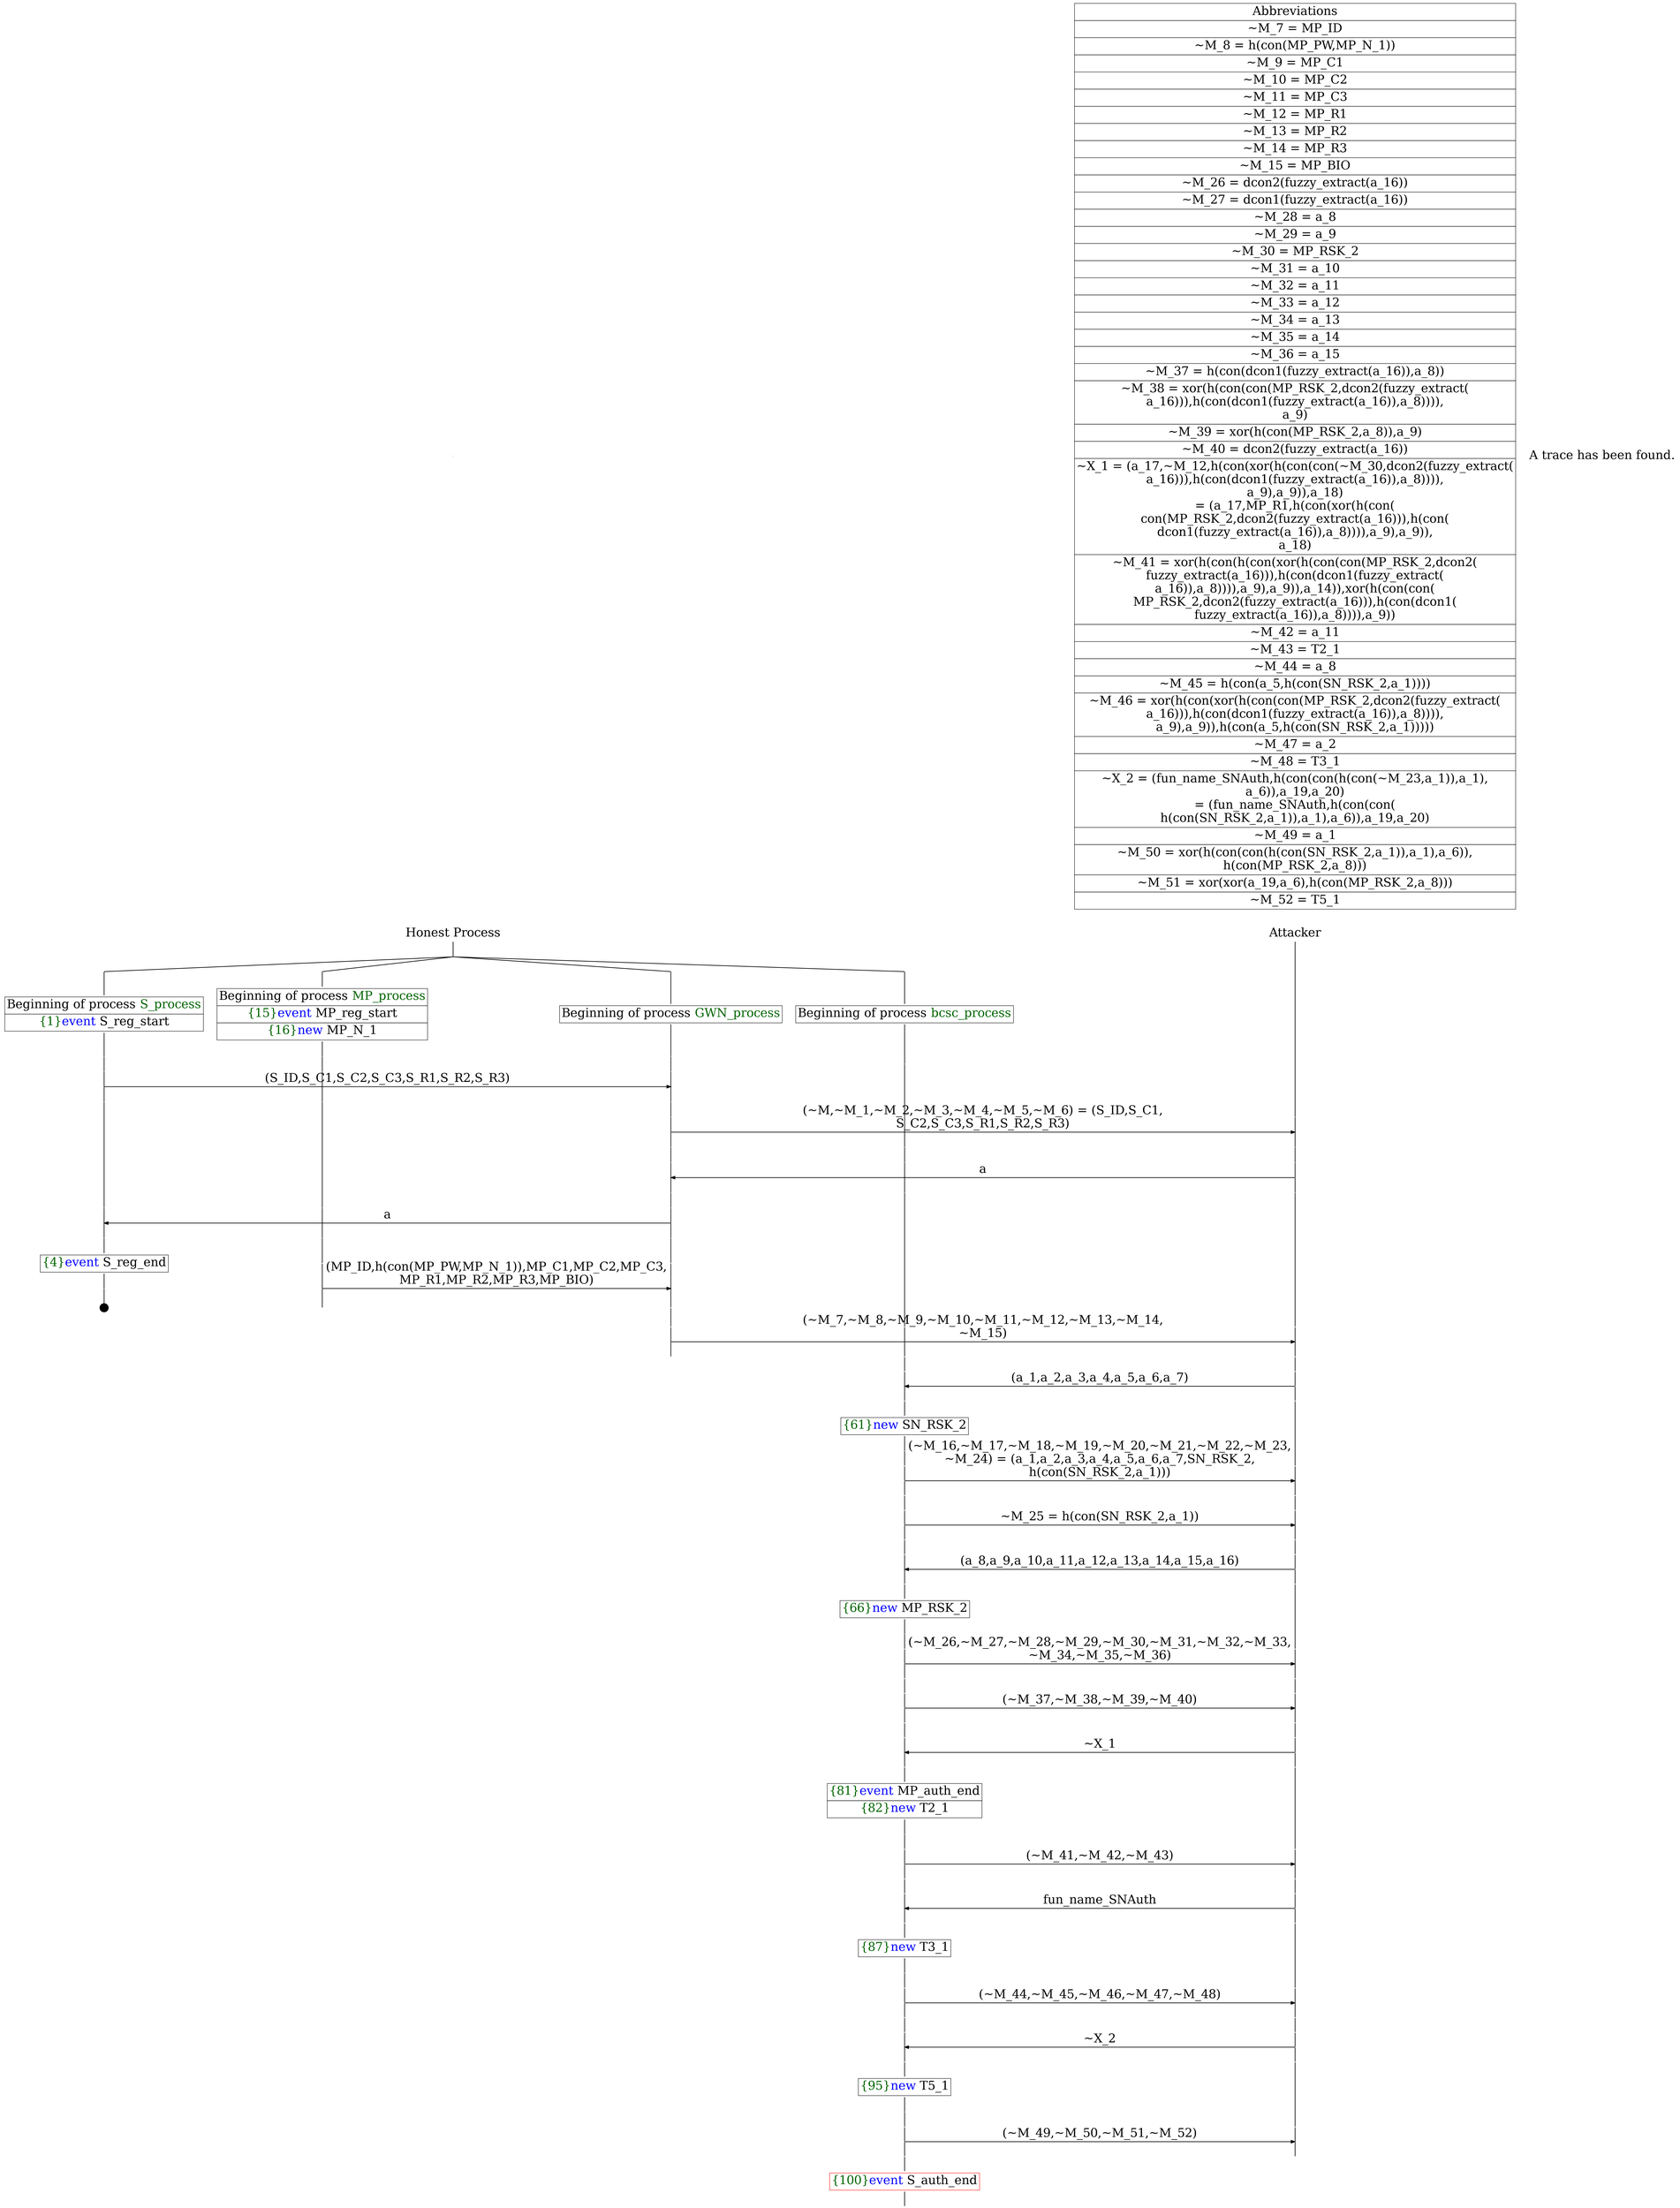 digraph {
graph [ordering = out]
edge [arrowhead = none, penwidth = 1.6, fontsize = 30]
node [shape = point, width = 0, height = 0, fontsize = 30]
Trace<br/>
[label = <A trace has been found.<br/>
>, shape = plaintext]
P0__0 [label = "Honest Process", shape = plaintext]
P__0 [label = "Attacker", shape = plaintext]
Trace -> P0__0 [label = "", style = invisible, weight = 100]{rank = same; P0__0 P__0}
P0__0 -> P0__1 [label = <>, weight = 100]
/*RPar */
P0__1 -> P0_3__1 [label = <>]
P0__1 -> P0_2__1 [label = <>]
P0__1 -> P0_1__1 [label = <>]
P0__1 -> P0_0__1 [label = <>]
P0__1 [label = "", fixedsize = false, width = 0, height = 0, shape = none]
{rank = same; P0_0__1 P0_1__1 P0_2__1 P0_3__1}
P0_0__1 -> P0_0__2 [label = <>, weight = 100]
P0_0__2 [shape = plaintext, label = <<TABLE BORDER="0" CELLBORDER="1" CELLSPACING="0" CELLPADDING="4"> <TR><TD>Beginning of process <FONT COLOR="darkgreen">bcsc_process</FONT></TD></TR></TABLE>>]
P0_0__2 -> P0_0__3 [label = <>, weight = 100]
P0_1__1 -> P0_1__2 [label = <>, weight = 100]
P0_1__2 [shape = plaintext, label = <<TABLE BORDER="0" CELLBORDER="1" CELLSPACING="0" CELLPADDING="4"> <TR><TD>Beginning of process <FONT COLOR="darkgreen">GWN_process</FONT></TD></TR></TABLE>>]
P0_1__2 -> P0_1__3 [label = <>, weight = 100]
P0_2__1 -> P0_2__2 [label = <>, weight = 100]
P0_2__2 [shape = plaintext, label = <<TABLE BORDER="0" CELLBORDER="1" CELLSPACING="0" CELLPADDING="4"> <TR><TD>Beginning of process <FONT COLOR="darkgreen">MP_process</FONT></TD></TR><TR><TD><FONT COLOR="darkgreen">{15}</FONT><FONT COLOR="blue">event</FONT> MP_reg_start</TD></TR><TR><TD><FONT COLOR="darkgreen">{16}</FONT><FONT COLOR="blue">new </FONT>MP_N_1</TD></TR></TABLE>>]
P0_2__2 -> P0_2__3 [label = <>, weight = 100]
P0_3__1 -> P0_3__2 [label = <>, weight = 100]
P0_3__2 [shape = plaintext, label = <<TABLE BORDER="0" CELLBORDER="1" CELLSPACING="0" CELLPADDING="4"> <TR><TD>Beginning of process <FONT COLOR="darkgreen">S_process</FONT></TD></TR><TR><TD><FONT COLOR="darkgreen">{1}</FONT><FONT COLOR="blue">event</FONT> S_reg_start</TD></TR></TABLE>>]
P0_3__2 -> P0_3__3 [label = <>, weight = 100]
P0_3__3 -> P0_3__4 [label = <>, weight = 100]
P0_2__3 -> P0_2__4 [label = <>, weight = 100]
P0_1__3 -> P0_1__4 [label = <>, weight = 100]
{rank = same; P0_1__4 P0_2__4 P0_3__4}
P0_3__4 -> P0_3__5 [label = <>, weight = 100]
P0_1__4 -> P0_1__5 [label = <>, weight = 100]
{rank = same; P0_1__5 P0_3__5}
P0_3__5 -> P0_1__5 [label = <(S_ID,S_C1,S_C2,S_C3,S_R1,S_R2,S_R3)>, arrowhead = normal]
P0_3__5 -> P0_3__6 [label = <>, weight = 100]
P0_2__4 -> P0_2__5 [label = <>, weight = 100]
P0_1__5 -> P0_1__6 [label = <>, weight = 100]
{rank = same; P0_1__6 P0_2__5 P0_3__6}
P0_1__6 -> P0_1__7 [label = <>, weight = 100]
P0_0__3 -> P0_0__4 [label = <>, weight = 100]
P__0 -> P__1 [label = <>, weight = 100]
{rank = same; P__1 P0_0__4 P0_1__7}
P0_1__7 -> P0_1__8 [label = <>, weight = 100]
P__1 -> P__2 [label = <>, weight = 100]
{rank = same; P__2 P0_1__8}
P0_1__8 -> P__2 [label = <(~M,~M_1,~M_2,~M_3,~M_4,~M_5,~M_6) = (S_ID,S_C1,<br/>
S_C2,S_C3,S_R1,S_R2,S_R3)>, arrowhead = normal]
P0_1__8 -> P0_1__9 [label = <>, weight = 100]
P0_0__4 -> P0_0__5 [label = <>, weight = 100]
P__2 -> P__3 [label = <>, weight = 100]
{rank = same; P__3 P0_0__5 P0_1__9}
P0_1__9 -> P0_1__10 [label = <>, weight = 100]
P0_0__5 -> P0_0__6 [label = <>, weight = 100]
P__3 -> P__4 [label = <>, weight = 100]
{rank = same; P__4 P0_0__6 P0_1__10}
P0_1__10 -> P0_1__11 [label = <>, weight = 100]
P__4 -> P__5 [label = <>, weight = 100]
{rank = same; P__5 P0_1__11}
P0_1__11 -> P__5 [label = <a>, dir = back, arrowhead = normal]
P0_1__11 -> P0_1__12 [label = <>, weight = 100]
P0_0__6 -> P0_0__7 [label = <>, weight = 100]
P__5 -> P__6 [label = <>, weight = 100]
{rank = same; P__6 P0_0__7 P0_1__12}
P0_3__6 -> P0_3__7 [label = <>, weight = 100]
P0_2__5 -> P0_2__6 [label = <>, weight = 100]
P0_1__12 -> P0_1__13 [label = <>, weight = 100]
{rank = same; P0_1__13 P0_2__6 P0_3__7}
P0_3__7 -> P0_3__8 [label = <>, weight = 100]
P0_1__13 -> P0_1__14 [label = <>, weight = 100]
{rank = same; P0_1__14 P0_3__8}
P0_3__8 -> P0_1__14 [label = <a>, dir = back, arrowhead = normal]
P0_3__8 -> P0_3__9 [label = <>, weight = 100]
P0_2__6 -> P0_2__7 [label = <>, weight = 100]
P0_1__14 -> P0_1__15 [label = <>, weight = 100]
{rank = same; P0_1__15 P0_2__7 P0_3__9}
P0_3__9 -> P0_3__10 [label = <>, weight = 100]
P0_3__10 [shape = plaintext, label = <<TABLE BORDER="0" CELLBORDER="1" CELLSPACING="0" CELLPADDING="4"> <TR><TD><FONT COLOR="darkgreen">{4}</FONT><FONT COLOR="blue">event</FONT> S_reg_end</TD></TR></TABLE>>]
P0_3__10 -> P0_3__11 [label = <>, weight = 100]
P0_3__12 [label = "", width = 0.3, height = 0.3]
P0_3__11 -> P0_3__12 [label = <>, weight = 100]
P0_2__7 -> P0_2__8 [label = <>, weight = 100]
P0_1__15 -> P0_1__16 [label = <>, weight = 100]
{rank = same; P0_1__16 P0_2__8}
P0_2__8 -> P0_2__9 [label = <>, weight = 100]
P0_1__16 -> P0_1__17 [label = <>, weight = 100]
{rank = same; P0_1__17 P0_2__9}
P0_2__9 -> P0_1__17 [label = <(MP_ID,h(con(MP_PW,MP_N_1)),MP_C1,MP_C2,MP_C3,<br/>
MP_R1,MP_R2,MP_R3,MP_BIO)>, arrowhead = normal]
P0_2__9 -> P0_2__10 [label = <>, weight = 100]
P0_1__17 -> P0_1__18 [label = <>, weight = 100]
{rank = same; P0_1__18 P0_2__10}
P0_1__18 -> P0_1__19 [label = <>, weight = 100]
P0_0__7 -> P0_0__8 [label = <>, weight = 100]
P__6 -> P__7 [label = <>, weight = 100]
{rank = same; P__7 P0_0__8 P0_1__19}
P0_1__19 -> P0_1__20 [label = <>, weight = 100]
P__7 -> P__8 [label = <>, weight = 100]
{rank = same; P__8 P0_1__20}
P0_1__20 -> P__8 [label = <(~M_7,~M_8,~M_9,~M_10,~M_11,~M_12,~M_13,~M_14,<br/>
~M_15)>, arrowhead = normal]
P0_1__20 -> P0_1__21 [label = <>, weight = 100]
P0_0__8 -> P0_0__9 [label = <>, weight = 100]
P__8 -> P__9 [label = <>, weight = 100]
{rank = same; P__9 P0_0__9 P0_1__21}
P0_0__9 -> P0_0__10 [label = <>, weight = 100]
P__9 -> P__10 [label = <>, weight = 100]
{rank = same; P__10 P0_0__10}
P0_0__10 -> P0_0__11 [label = <>, weight = 100]
P__10 -> P__11 [label = <>, weight = 100]
{rank = same; P__11 P0_0__11}
P0_0__11 -> P__11 [label = <(a_1,a_2,a_3,a_4,a_5,a_6,a_7)>, dir = back, arrowhead = normal]
P0_0__11 -> P0_0__12 [label = <>, weight = 100]
P__11 -> P__12 [label = <>, weight = 100]
{rank = same; P__12 P0_0__12}
P0_0__12 -> P0_0__13 [label = <>, weight = 100]
P0_0__13 [shape = plaintext, label = <<TABLE BORDER="0" CELLBORDER="1" CELLSPACING="0" CELLPADDING="4"> <TR><TD><FONT COLOR="darkgreen">{61}</FONT><FONT COLOR="blue">new </FONT>SN_RSK_2</TD></TR></TABLE>>]
P0_0__13 -> P0_0__14 [label = <>, weight = 100]
P0_0__14 -> P0_0__15 [label = <>, weight = 100]
P__12 -> P__13 [label = <>, weight = 100]
{rank = same; P__13 P0_0__15}
P0_0__15 -> P0_0__16 [label = <>, weight = 100]
P__13 -> P__14 [label = <>, weight = 100]
{rank = same; P__14 P0_0__16}
P0_0__16 -> P__14 [label = <(~M_16,~M_17,~M_18,~M_19,~M_20,~M_21,~M_22,~M_23,<br/>
~M_24) = (a_1,a_2,a_3,a_4,a_5,a_6,a_7,SN_RSK_2,<br/>
h(con(SN_RSK_2,a_1)))>, arrowhead = normal]
P0_0__16 -> P0_0__17 [label = <>, weight = 100]
P__14 -> P__15 [label = <>, weight = 100]
{rank = same; P__15 P0_0__17}
P0_0__17 -> P0_0__18 [label = <>, weight = 100]
P__15 -> P__16 [label = <>, weight = 100]
{rank = same; P__16 P0_0__18}
P0_0__18 -> P0_0__19 [label = <>, weight = 100]
P__16 -> P__17 [label = <>, weight = 100]
{rank = same; P__17 P0_0__19}
P0_0__19 -> P__17 [label = <~M_25 = h(con(SN_RSK_2,a_1))>, arrowhead = normal]
P0_0__19 -> P0_0__20 [label = <>, weight = 100]
P__17 -> P__18 [label = <>, weight = 100]
{rank = same; P__18 P0_0__20}
P0_0__20 -> P0_0__21 [label = <>, weight = 100]
P__18 -> P__19 [label = <>, weight = 100]
{rank = same; P__19 P0_0__21}
P0_0__21 -> P0_0__22 [label = <>, weight = 100]
P__19 -> P__20 [label = <>, weight = 100]
{rank = same; P__20 P0_0__22}
P0_0__22 -> P__20 [label = <(a_8,a_9,a_10,a_11,a_12,a_13,a_14,a_15,a_16)>, dir = back, arrowhead = normal]
P0_0__22 -> P0_0__23 [label = <>, weight = 100]
P__20 -> P__21 [label = <>, weight = 100]
{rank = same; P__21 P0_0__23}
P0_0__23 -> P0_0__24 [label = <>, weight = 100]
P0_0__24 [shape = plaintext, label = <<TABLE BORDER="0" CELLBORDER="1" CELLSPACING="0" CELLPADDING="4"> <TR><TD><FONT COLOR="darkgreen">{66}</FONT><FONT COLOR="blue">new </FONT>MP_RSK_2</TD></TR></TABLE>>]
P0_0__24 -> P0_0__25 [label = <>, weight = 100]
P0_0__25 -> P0_0__26 [label = <>, weight = 100]
P__21 -> P__22 [label = <>, weight = 100]
{rank = same; P__22 P0_0__26}
P0_0__26 -> P0_0__27 [label = <>, weight = 100]
P__22 -> P__23 [label = <>, weight = 100]
{rank = same; P__23 P0_0__27}
P0_0__27 -> P__23 [label = <(~M_26,~M_27,~M_28,~M_29,~M_30,~M_31,~M_32,~M_33,<br/>
~M_34,~M_35,~M_36)>, arrowhead = normal]
P0_0__27 -> P0_0__28 [label = <>, weight = 100]
P__23 -> P__24 [label = <>, weight = 100]
{rank = same; P__24 P0_0__28}
P0_0__28 -> P0_0__29 [label = <>, weight = 100]
P__24 -> P__25 [label = <>, weight = 100]
{rank = same; P__25 P0_0__29}
P0_0__29 -> P0_0__30 [label = <>, weight = 100]
P__25 -> P__26 [label = <>, weight = 100]
{rank = same; P__26 P0_0__30}
P0_0__30 -> P__26 [label = <(~M_37,~M_38,~M_39,~M_40)>, arrowhead = normal]
P0_0__30 -> P0_0__31 [label = <>, weight = 100]
P__26 -> P__27 [label = <>, weight = 100]
{rank = same; P__27 P0_0__31}
P0_0__31 -> P0_0__32 [label = <>, weight = 100]
P__27 -> P__28 [label = <>, weight = 100]
{rank = same; P__28 P0_0__32}
P0_0__32 -> P0_0__33 [label = <>, weight = 100]
P__28 -> P__29 [label = <>, weight = 100]
{rank = same; P__29 P0_0__33}
P0_0__33 -> P__29 [label = <~X_1>, dir = back, arrowhead = normal]
P0_0__33 -> P0_0__34 [label = <>, weight = 100]
P__29 -> P__30 [label = <>, weight = 100]
{rank = same; P__30 P0_0__34}
P0_0__34 -> P0_0__35 [label = <>, weight = 100]
P0_0__35 [shape = plaintext, label = <<TABLE BORDER="0" CELLBORDER="1" CELLSPACING="0" CELLPADDING="4"> <TR><TD><FONT COLOR="darkgreen">{81}</FONT><FONT COLOR="blue">event</FONT> MP_auth_end</TD></TR><TR><TD><FONT COLOR="darkgreen">{82}</FONT><FONT COLOR="blue">new </FONT>T2_1</TD></TR></TABLE>>]
P0_0__35 -> P0_0__36 [label = <>, weight = 100]
P0_0__36 -> P0_0__37 [label = <>, weight = 100]
P__30 -> P__31 [label = <>, weight = 100]
{rank = same; P__31 P0_0__37}
P0_0__37 -> P0_0__38 [label = <>, weight = 100]
P__31 -> P__32 [label = <>, weight = 100]
{rank = same; P__32 P0_0__38}
P0_0__38 -> P__32 [label = <(~M_41,~M_42,~M_43)>, arrowhead = normal]
P0_0__38 -> P0_0__39 [label = <>, weight = 100]
P__32 -> P__33 [label = <>, weight = 100]
{rank = same; P__33 P0_0__39}
P0_0__39 -> P0_0__40 [label = <>, weight = 100]
P__33 -> P__34 [label = <>, weight = 100]
{rank = same; P__34 P0_0__40}
P0_0__40 -> P0_0__41 [label = <>, weight = 100]
P__34 -> P__35 [label = <>, weight = 100]
{rank = same; P__35 P0_0__41}
P0_0__41 -> P__35 [label = <fun_name_SNAuth>, dir = back, arrowhead = normal]
P0_0__41 -> P0_0__42 [label = <>, weight = 100]
P__35 -> P__36 [label = <>, weight = 100]
{rank = same; P__36 P0_0__42}
P0_0__42 -> P0_0__43 [label = <>, weight = 100]
P0_0__43 [shape = plaintext, label = <<TABLE BORDER="0" CELLBORDER="1" CELLSPACING="0" CELLPADDING="4"> <TR><TD><FONT COLOR="darkgreen">{87}</FONT><FONT COLOR="blue">new </FONT>T3_1</TD></TR></TABLE>>]
P0_0__43 -> P0_0__44 [label = <>, weight = 100]
P0_0__44 -> P0_0__45 [label = <>, weight = 100]
P__36 -> P__37 [label = <>, weight = 100]
{rank = same; P__37 P0_0__45}
P0_0__45 -> P0_0__46 [label = <>, weight = 100]
P__37 -> P__38 [label = <>, weight = 100]
{rank = same; P__38 P0_0__46}
P0_0__46 -> P__38 [label = <(~M_44,~M_45,~M_46,~M_47,~M_48)>, arrowhead = normal]
P0_0__46 -> P0_0__47 [label = <>, weight = 100]
P__38 -> P__39 [label = <>, weight = 100]
{rank = same; P__39 P0_0__47}
P0_0__47 -> P0_0__48 [label = <>, weight = 100]
P__39 -> P__40 [label = <>, weight = 100]
{rank = same; P__40 P0_0__48}
P0_0__48 -> P0_0__49 [label = <>, weight = 100]
P__40 -> P__41 [label = <>, weight = 100]
{rank = same; P__41 P0_0__49}
P0_0__49 -> P__41 [label = <~X_2>, dir = back, arrowhead = normal]
P0_0__49 -> P0_0__50 [label = <>, weight = 100]
P__41 -> P__42 [label = <>, weight = 100]
{rank = same; P__42 P0_0__50}
P0_0__50 -> P0_0__51 [label = <>, weight = 100]
P0_0__51 [shape = plaintext, label = <<TABLE BORDER="0" CELLBORDER="1" CELLSPACING="0" CELLPADDING="4"> <TR><TD><FONT COLOR="darkgreen">{95}</FONT><FONT COLOR="blue">new </FONT>T5_1</TD></TR></TABLE>>]
P0_0__51 -> P0_0__52 [label = <>, weight = 100]
P0_0__52 -> P0_0__53 [label = <>, weight = 100]
P__42 -> P__43 [label = <>, weight = 100]
{rank = same; P__43 P0_0__53}
P0_0__53 -> P0_0__54 [label = <>, weight = 100]
P__43 -> P__44 [label = <>, weight = 100]
{rank = same; P__44 P0_0__54}
P0_0__54 -> P__44 [label = <(~M_49,~M_50,~M_51,~M_52)>, arrowhead = normal]
P0_0__54 -> P0_0__55 [label = <>, weight = 100]
P__44 -> P__45 [label = <>, weight = 100]
{rank = same; P__45 P0_0__55}
P0_0__55 -> P0_0__56 [label = <>, weight = 100]
P0_0__56 [color = red, shape = plaintext, label = <<TABLE BORDER="0" CELLBORDER="1" CELLSPACING="0" CELLPADDING="4"> <TR><TD><FONT COLOR="darkgreen">{100}</FONT><FONT COLOR="blue">event</FONT> S_auth_end</TD></TR></TABLE>>]
P0_0__56 -> P0_0__57 [label = <>, weight = 100]
Abbrev [shape = plaintext, label = <<TABLE BORDER="0" CELLBORDER="1" CELLSPACING="0" CELLPADDING="4"><TR> <TD> Abbreviations </TD></TR><TR><TD>~M_7 = MP_ID</TD></TR><TR><TD>~M_8 = h(con(MP_PW,MP_N_1))</TD></TR><TR><TD>~M_9 = MP_C1</TD></TR><TR><TD>~M_10 = MP_C2</TD></TR><TR><TD>~M_11 = MP_C3</TD></TR><TR><TD>~M_12 = MP_R1</TD></TR><TR><TD>~M_13 = MP_R2</TD></TR><TR><TD>~M_14 = MP_R3</TD></TR><TR><TD>~M_15 = MP_BIO</TD></TR><TR><TD>~M_26 = dcon2(fuzzy_extract(a_16))</TD></TR><TR><TD>~M_27 = dcon1(fuzzy_extract(a_16))</TD></TR><TR><TD>~M_28 = a_8</TD></TR><TR><TD>~M_29 = a_9</TD></TR><TR><TD>~M_30 = MP_RSK_2</TD></TR><TR><TD>~M_31 = a_10</TD></TR><TR><TD>~M_32 = a_11</TD></TR><TR><TD>~M_33 = a_12</TD></TR><TR><TD>~M_34 = a_13</TD></TR><TR><TD>~M_35 = a_14</TD></TR><TR><TD>~M_36 = a_15</TD></TR><TR><TD>~M_37 = h(con(dcon1(fuzzy_extract(a_16)),a_8))</TD></TR><TR><TD>~M_38 = xor(h(con(con(MP_RSK_2,dcon2(fuzzy_extract(<br/>
a_16))),h(con(dcon1(fuzzy_extract(a_16)),a_8)))),<br/>
a_9)</TD></TR><TR><TD>~M_39 = xor(h(con(MP_RSK_2,a_8)),a_9)</TD></TR><TR><TD>~M_40 = dcon2(fuzzy_extract(a_16))</TD></TR><TR><TD>~X_1 = (a_17,~M_12,h(con(xor(h(con(con(~M_30,dcon2(fuzzy_extract(<br/>
a_16))),h(con(dcon1(fuzzy_extract(a_16)),a_8)))),<br/>
a_9),a_9)),a_18)<br/>
= (a_17,MP_R1,h(con(xor(h(con(<br/>
con(MP_RSK_2,dcon2(fuzzy_extract(a_16))),h(con(<br/>
dcon1(fuzzy_extract(a_16)),a_8)))),a_9),a_9)),<br/>
a_18)</TD></TR><TR><TD>~M_41 = xor(h(con(h(con(xor(h(con(con(MP_RSK_2,dcon2(<br/>
fuzzy_extract(a_16))),h(con(dcon1(fuzzy_extract(<br/>
a_16)),a_8)))),a_9),a_9)),a_14)),xor(h(con(con(<br/>
MP_RSK_2,dcon2(fuzzy_extract(a_16))),h(con(dcon1(<br/>
fuzzy_extract(a_16)),a_8)))),a_9))</TD></TR><TR><TD>~M_42 = a_11</TD></TR><TR><TD>~M_43 = T2_1</TD></TR><TR><TD>~M_44 = a_8</TD></TR><TR><TD>~M_45 = h(con(a_5,h(con(SN_RSK_2,a_1))))</TD></TR><TR><TD>~M_46 = xor(h(con(xor(h(con(con(MP_RSK_2,dcon2(fuzzy_extract(<br/>
a_16))),h(con(dcon1(fuzzy_extract(a_16)),a_8)))),<br/>
a_9),a_9)),h(con(a_5,h(con(SN_RSK_2,a_1)))))</TD></TR><TR><TD>~M_47 = a_2</TD></TR><TR><TD>~M_48 = T3_1</TD></TR><TR><TD>~X_2 = (fun_name_SNAuth,h(con(con(h(con(~M_23,a_1)),a_1),<br/>
a_6)),a_19,a_20)<br/>
= (fun_name_SNAuth,h(con(con(<br/>
h(con(SN_RSK_2,a_1)),a_1),a_6)),a_19,a_20)</TD></TR><TR><TD>~M_49 = a_1</TD></TR><TR><TD>~M_50 = xor(h(con(con(h(con(SN_RSK_2,a_1)),a_1),a_6)),<br/>
h(con(MP_RSK_2,a_8)))</TD></TR><TR><TD>~M_51 = xor(xor(a_19,a_6),h(con(MP_RSK_2,a_8)))</TD></TR><TR><TD>~M_52 = T5_1</TD></TR></TABLE>>]Abbrev -> P__0 [style = invisible, weight =100]}